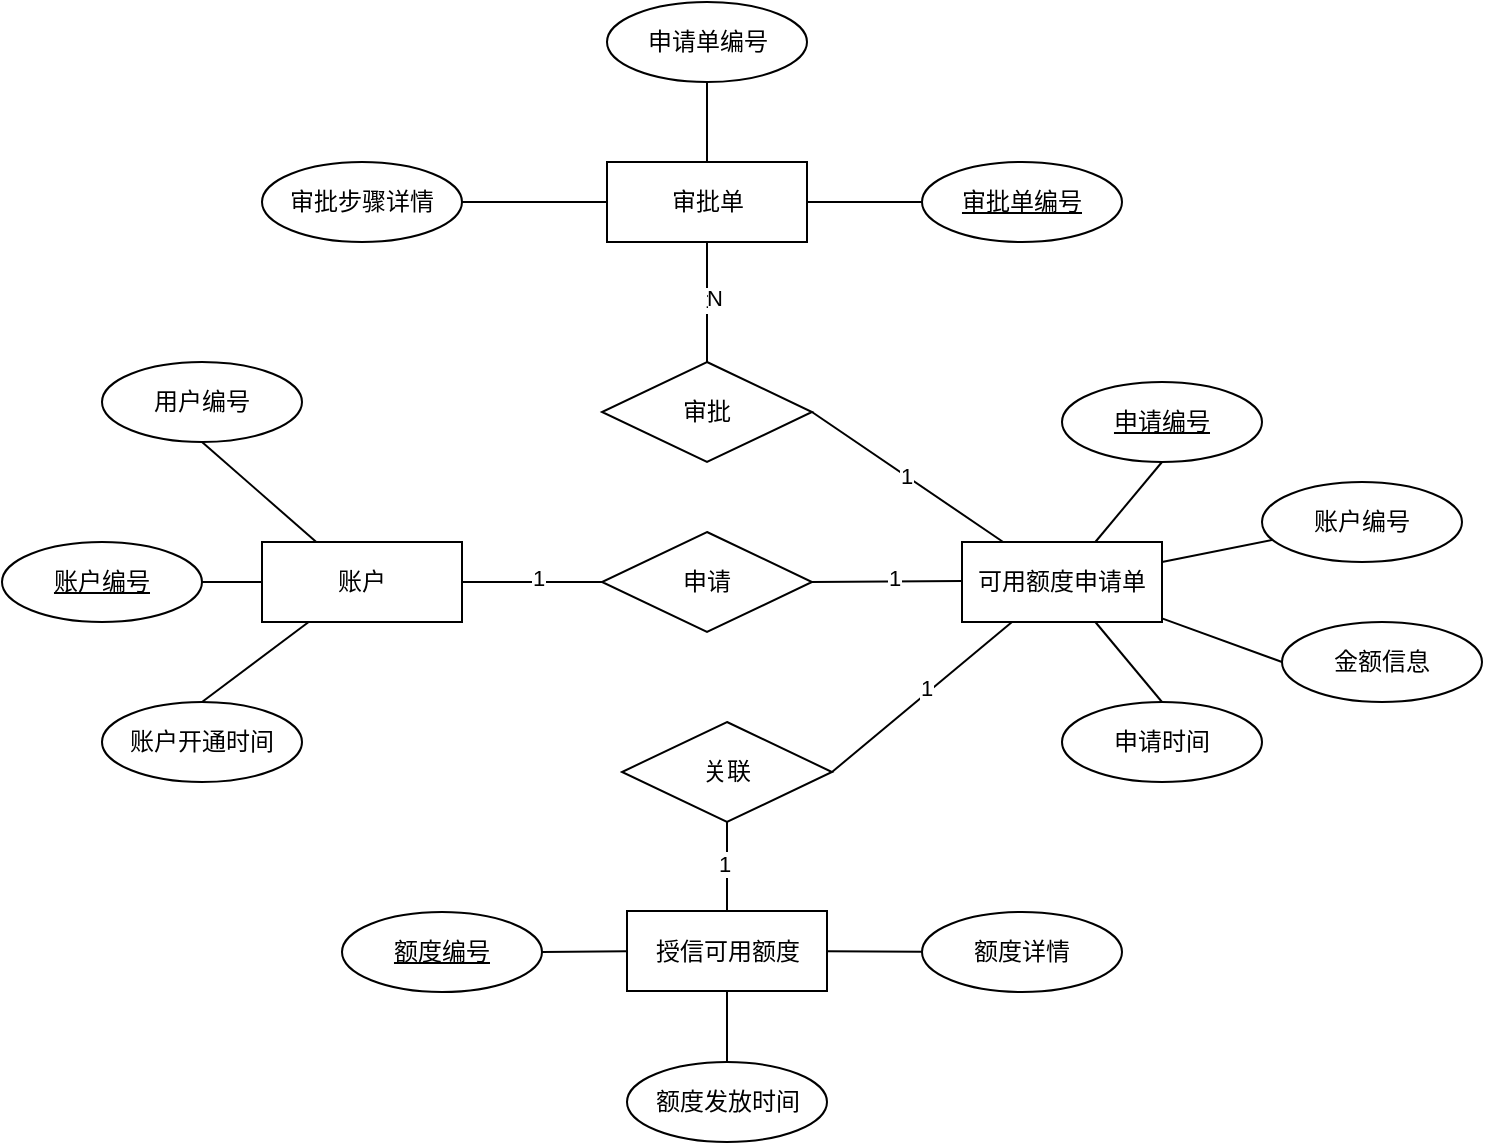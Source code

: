 <mxfile version="21.6.5" type="github">
  <diagram name="第 1 页" id="9d33gwWQQcH8hecTl52N">
    <mxGraphModel dx="1166" dy="775" grid="1" gridSize="10" guides="1" tooltips="1" connect="1" arrows="1" fold="1" page="1" pageScale="1" pageWidth="827" pageHeight="1169" math="0" shadow="0">
      <root>
        <mxCell id="0" />
        <mxCell id="1" parent="0" />
        <mxCell id="XQy_HkMN9JwdEgIl_gGs-6" style="rounded=0;orthogonalLoop=1;jettySize=auto;html=1;entryX=0.5;entryY=1;entryDx=0;entryDy=0;endArrow=none;endFill=0;" edge="1" parent="1" source="XQy_HkMN9JwdEgIl_gGs-1" target="XQy_HkMN9JwdEgIl_gGs-2">
          <mxGeometry relative="1" as="geometry" />
        </mxCell>
        <mxCell id="XQy_HkMN9JwdEgIl_gGs-7" style="rounded=0;orthogonalLoop=1;jettySize=auto;html=1;entryX=1;entryY=0.5;entryDx=0;entryDy=0;endArrow=none;endFill=0;" edge="1" parent="1" source="XQy_HkMN9JwdEgIl_gGs-1" target="XQy_HkMN9JwdEgIl_gGs-3">
          <mxGeometry relative="1" as="geometry" />
        </mxCell>
        <mxCell id="XQy_HkMN9JwdEgIl_gGs-8" style="rounded=0;orthogonalLoop=1;jettySize=auto;html=1;entryX=0.5;entryY=0;entryDx=0;entryDy=0;endArrow=none;endFill=0;" edge="1" parent="1" source="XQy_HkMN9JwdEgIl_gGs-1" target="XQy_HkMN9JwdEgIl_gGs-5">
          <mxGeometry relative="1" as="geometry" />
        </mxCell>
        <mxCell id="XQy_HkMN9JwdEgIl_gGs-1" value="账户" style="whiteSpace=wrap;html=1;align=center;" vertex="1" parent="1">
          <mxGeometry x="170" y="400" width="100" height="40" as="geometry" />
        </mxCell>
        <mxCell id="XQy_HkMN9JwdEgIl_gGs-2" value="用户编号" style="ellipse;whiteSpace=wrap;html=1;align=center;" vertex="1" parent="1">
          <mxGeometry x="90" y="310" width="100" height="40" as="geometry" />
        </mxCell>
        <mxCell id="XQy_HkMN9JwdEgIl_gGs-3" value="账户编号" style="ellipse;whiteSpace=wrap;html=1;align=center;fontStyle=4;" vertex="1" parent="1">
          <mxGeometry x="40" y="400" width="100" height="40" as="geometry" />
        </mxCell>
        <mxCell id="XQy_HkMN9JwdEgIl_gGs-5" value="账户开通时间" style="ellipse;whiteSpace=wrap;html=1;align=center;" vertex="1" parent="1">
          <mxGeometry x="90" y="480" width="100" height="40" as="geometry" />
        </mxCell>
        <mxCell id="XQy_HkMN9JwdEgIl_gGs-9" value="申请" style="shape=rhombus;perimeter=rhombusPerimeter;whiteSpace=wrap;html=1;align=center;" vertex="1" parent="1">
          <mxGeometry x="340" y="395" width="105" height="50" as="geometry" />
        </mxCell>
        <mxCell id="XQy_HkMN9JwdEgIl_gGs-11" value="" style="endArrow=none;html=1;rounded=0;entryX=1;entryY=0.5;entryDx=0;entryDy=0;" edge="1" parent="1" source="XQy_HkMN9JwdEgIl_gGs-9" target="XQy_HkMN9JwdEgIl_gGs-1">
          <mxGeometry relative="1" as="geometry">
            <mxPoint x="320" y="490" as="sourcePoint" />
            <mxPoint x="480" y="490" as="targetPoint" />
          </mxGeometry>
        </mxCell>
        <mxCell id="XQy_HkMN9JwdEgIl_gGs-14" value="1" style="edgeLabel;html=1;align=center;verticalAlign=middle;resizable=0;points=[];" vertex="1" connectable="0" parent="XQy_HkMN9JwdEgIl_gGs-11">
          <mxGeometry x="-0.076" y="-2" relative="1" as="geometry">
            <mxPoint as="offset" />
          </mxGeometry>
        </mxCell>
        <mxCell id="XQy_HkMN9JwdEgIl_gGs-18" style="rounded=0;orthogonalLoop=1;jettySize=auto;html=1;entryX=0.5;entryY=1;entryDx=0;entryDy=0;endArrow=none;endFill=0;" edge="1" parent="1" source="XQy_HkMN9JwdEgIl_gGs-15" target="XQy_HkMN9JwdEgIl_gGs-16">
          <mxGeometry relative="1" as="geometry" />
        </mxCell>
        <mxCell id="XQy_HkMN9JwdEgIl_gGs-19" style="rounded=0;orthogonalLoop=1;jettySize=auto;html=1;endArrow=none;endFill=0;" edge="1" parent="1" source="XQy_HkMN9JwdEgIl_gGs-15" target="XQy_HkMN9JwdEgIl_gGs-17">
          <mxGeometry relative="1" as="geometry" />
        </mxCell>
        <mxCell id="XQy_HkMN9JwdEgIl_gGs-21" style="rounded=0;orthogonalLoop=1;jettySize=auto;html=1;entryX=0.5;entryY=0;entryDx=0;entryDy=0;endArrow=none;endFill=0;" edge="1" parent="1" source="XQy_HkMN9JwdEgIl_gGs-15" target="XQy_HkMN9JwdEgIl_gGs-20">
          <mxGeometry relative="1" as="geometry" />
        </mxCell>
        <mxCell id="XQy_HkMN9JwdEgIl_gGs-28" style="rounded=0;orthogonalLoop=1;jettySize=auto;html=1;entryX=0;entryY=0.5;entryDx=0;entryDy=0;endArrow=none;endFill=0;" edge="1" parent="1" source="XQy_HkMN9JwdEgIl_gGs-15" target="XQy_HkMN9JwdEgIl_gGs-27">
          <mxGeometry relative="1" as="geometry" />
        </mxCell>
        <mxCell id="XQy_HkMN9JwdEgIl_gGs-32" style="rounded=0;orthogonalLoop=1;jettySize=auto;html=1;entryX=1;entryY=0.5;entryDx=0;entryDy=0;endArrow=none;endFill=0;" edge="1" parent="1" source="XQy_HkMN9JwdEgIl_gGs-15" target="XQy_HkMN9JwdEgIl_gGs-31">
          <mxGeometry relative="1" as="geometry" />
        </mxCell>
        <mxCell id="XQy_HkMN9JwdEgIl_gGs-33" value="1" style="edgeLabel;html=1;align=center;verticalAlign=middle;resizable=0;points=[];" vertex="1" connectable="0" parent="XQy_HkMN9JwdEgIl_gGs-32">
          <mxGeometry x="0.014" relative="1" as="geometry">
            <mxPoint as="offset" />
          </mxGeometry>
        </mxCell>
        <mxCell id="XQy_HkMN9JwdEgIl_gGs-15" value="可用额度申请单" style="whiteSpace=wrap;html=1;align=center;" vertex="1" parent="1">
          <mxGeometry x="520" y="400" width="100" height="40" as="geometry" />
        </mxCell>
        <mxCell id="XQy_HkMN9JwdEgIl_gGs-16" value="申请编号" style="ellipse;whiteSpace=wrap;html=1;align=center;fontStyle=4;" vertex="1" parent="1">
          <mxGeometry x="570" y="320" width="100" height="40" as="geometry" />
        </mxCell>
        <mxCell id="XQy_HkMN9JwdEgIl_gGs-17" value="账户编号" style="ellipse;whiteSpace=wrap;html=1;align=center;" vertex="1" parent="1">
          <mxGeometry x="670" y="370" width="100" height="40" as="geometry" />
        </mxCell>
        <mxCell id="XQy_HkMN9JwdEgIl_gGs-20" value="申请时间" style="ellipse;whiteSpace=wrap;html=1;align=center;" vertex="1" parent="1">
          <mxGeometry x="570" y="480" width="100" height="40" as="geometry" />
        </mxCell>
        <mxCell id="XQy_HkMN9JwdEgIl_gGs-24" value="" style="endArrow=none;html=1;rounded=0;entryX=1;entryY=0.5;entryDx=0;entryDy=0;" edge="1" parent="1" target="XQy_HkMN9JwdEgIl_gGs-9">
          <mxGeometry relative="1" as="geometry">
            <mxPoint x="520" y="419.5" as="sourcePoint" />
            <mxPoint x="450" y="419.5" as="targetPoint" />
          </mxGeometry>
        </mxCell>
        <mxCell id="XQy_HkMN9JwdEgIl_gGs-25" value="1" style="edgeLabel;html=1;align=center;verticalAlign=middle;resizable=0;points=[];" vertex="1" connectable="0" parent="XQy_HkMN9JwdEgIl_gGs-24">
          <mxGeometry x="-0.076" y="-2" relative="1" as="geometry">
            <mxPoint as="offset" />
          </mxGeometry>
        </mxCell>
        <mxCell id="XQy_HkMN9JwdEgIl_gGs-27" value="金额信息" style="ellipse;whiteSpace=wrap;html=1;align=center;" vertex="1" parent="1">
          <mxGeometry x="680" y="440" width="100" height="40" as="geometry" />
        </mxCell>
        <mxCell id="XQy_HkMN9JwdEgIl_gGs-38" style="rounded=0;orthogonalLoop=1;jettySize=auto;html=1;entryX=0;entryY=0.5;entryDx=0;entryDy=0;endArrow=none;endFill=0;" edge="1" parent="1" source="XQy_HkMN9JwdEgIl_gGs-29" target="XQy_HkMN9JwdEgIl_gGs-37">
          <mxGeometry relative="1" as="geometry" />
        </mxCell>
        <mxCell id="XQy_HkMN9JwdEgIl_gGs-41" style="rounded=0;orthogonalLoop=1;jettySize=auto;html=1;entryX=0.5;entryY=1;entryDx=0;entryDy=0;endArrow=none;endFill=0;" edge="1" parent="1" source="XQy_HkMN9JwdEgIl_gGs-29" target="XQy_HkMN9JwdEgIl_gGs-40">
          <mxGeometry relative="1" as="geometry" />
        </mxCell>
        <mxCell id="XQy_HkMN9JwdEgIl_gGs-43" style="rounded=0;orthogonalLoop=1;jettySize=auto;html=1;entryX=1;entryY=0.5;entryDx=0;entryDy=0;endArrow=none;endFill=0;" edge="1" parent="1" source="XQy_HkMN9JwdEgIl_gGs-29" target="XQy_HkMN9JwdEgIl_gGs-42">
          <mxGeometry relative="1" as="geometry" />
        </mxCell>
        <mxCell id="XQy_HkMN9JwdEgIl_gGs-29" value="审批单" style="whiteSpace=wrap;html=1;align=center;" vertex="1" parent="1">
          <mxGeometry x="342.5" y="210" width="100" height="40" as="geometry" />
        </mxCell>
        <mxCell id="XQy_HkMN9JwdEgIl_gGs-52" value="" style="rounded=0;orthogonalLoop=1;jettySize=auto;html=1;endArrow=none;endFill=0;" edge="1" parent="1" source="XQy_HkMN9JwdEgIl_gGs-30" target="XQy_HkMN9JwdEgIl_gGs-50">
          <mxGeometry relative="1" as="geometry" />
        </mxCell>
        <mxCell id="XQy_HkMN9JwdEgIl_gGs-55" value="" style="rounded=0;orthogonalLoop=1;jettySize=auto;html=1;endArrow=none;endFill=0;" edge="1" parent="1" source="XQy_HkMN9JwdEgIl_gGs-30" target="XQy_HkMN9JwdEgIl_gGs-54">
          <mxGeometry relative="1" as="geometry" />
        </mxCell>
        <mxCell id="XQy_HkMN9JwdEgIl_gGs-30" value="授信可用额度" style="whiteSpace=wrap;html=1;align=center;" vertex="1" parent="1">
          <mxGeometry x="352.5" y="584.5" width="100" height="40" as="geometry" />
        </mxCell>
        <mxCell id="XQy_HkMN9JwdEgIl_gGs-34" style="rounded=0;orthogonalLoop=1;jettySize=auto;html=1;entryX=0.5;entryY=1;entryDx=0;entryDy=0;endArrow=none;endFill=0;exitX=0.5;exitY=0;exitDx=0;exitDy=0;" edge="1" parent="1" source="XQy_HkMN9JwdEgIl_gGs-31" target="XQy_HkMN9JwdEgIl_gGs-29">
          <mxGeometry relative="1" as="geometry" />
        </mxCell>
        <mxCell id="XQy_HkMN9JwdEgIl_gGs-35" value="1" style="edgeLabel;html=1;align=center;verticalAlign=middle;resizable=0;points=[];" vertex="1" connectable="0" parent="XQy_HkMN9JwdEgIl_gGs-34">
          <mxGeometry x="0.052" y="-2" relative="1" as="geometry">
            <mxPoint x="-1" as="offset" />
          </mxGeometry>
        </mxCell>
        <mxCell id="XQy_HkMN9JwdEgIl_gGs-36" value="N" style="edgeLabel;html=1;align=center;verticalAlign=middle;resizable=0;points=[];" vertex="1" connectable="0" parent="XQy_HkMN9JwdEgIl_gGs-34">
          <mxGeometry x="0.062" y="-3" relative="1" as="geometry">
            <mxPoint as="offset" />
          </mxGeometry>
        </mxCell>
        <mxCell id="XQy_HkMN9JwdEgIl_gGs-31" value="审批" style="shape=rhombus;perimeter=rhombusPerimeter;whiteSpace=wrap;html=1;align=center;" vertex="1" parent="1">
          <mxGeometry x="340" y="310" width="105" height="50" as="geometry" />
        </mxCell>
        <mxCell id="XQy_HkMN9JwdEgIl_gGs-37" value="审批单编号" style="ellipse;whiteSpace=wrap;html=1;align=center;fontStyle=4;" vertex="1" parent="1">
          <mxGeometry x="500" y="210" width="100" height="40" as="geometry" />
        </mxCell>
        <mxCell id="XQy_HkMN9JwdEgIl_gGs-40" value="申请单编号" style="ellipse;whiteSpace=wrap;html=1;align=center;" vertex="1" parent="1">
          <mxGeometry x="342.5" y="130" width="100" height="40" as="geometry" />
        </mxCell>
        <mxCell id="XQy_HkMN9JwdEgIl_gGs-42" value="审批步骤详情" style="ellipse;whiteSpace=wrap;html=1;align=center;" vertex="1" parent="1">
          <mxGeometry x="170" y="210" width="100" height="40" as="geometry" />
        </mxCell>
        <mxCell id="XQy_HkMN9JwdEgIl_gGs-44" value="关联" style="shape=rhombus;perimeter=rhombusPerimeter;whiteSpace=wrap;html=1;align=center;" vertex="1" parent="1">
          <mxGeometry x="350" y="490" width="105" height="50" as="geometry" />
        </mxCell>
        <mxCell id="XQy_HkMN9JwdEgIl_gGs-45" value="" style="endArrow=none;html=1;rounded=0;entryX=1;entryY=0.5;entryDx=0;entryDy=0;exitX=0.25;exitY=1;exitDx=0;exitDy=0;" edge="1" parent="1" source="XQy_HkMN9JwdEgIl_gGs-15" target="XQy_HkMN9JwdEgIl_gGs-44">
          <mxGeometry relative="1" as="geometry">
            <mxPoint x="530" y="429.5" as="sourcePoint" />
            <mxPoint x="455" y="430" as="targetPoint" />
          </mxGeometry>
        </mxCell>
        <mxCell id="XQy_HkMN9JwdEgIl_gGs-46" value="1" style="edgeLabel;html=1;align=center;verticalAlign=middle;resizable=0;points=[];" vertex="1" connectable="0" parent="XQy_HkMN9JwdEgIl_gGs-45">
          <mxGeometry x="-0.076" y="-2" relative="1" as="geometry">
            <mxPoint as="offset" />
          </mxGeometry>
        </mxCell>
        <mxCell id="XQy_HkMN9JwdEgIl_gGs-47" value="" style="endArrow=none;html=1;rounded=0;entryX=0.5;entryY=0;entryDx=0;entryDy=0;exitX=0.5;exitY=1;exitDx=0;exitDy=0;" edge="1" parent="1" source="XQy_HkMN9JwdEgIl_gGs-44" target="XQy_HkMN9JwdEgIl_gGs-30">
          <mxGeometry relative="1" as="geometry">
            <mxPoint x="555" y="450" as="sourcePoint" />
            <mxPoint x="465" y="525" as="targetPoint" />
          </mxGeometry>
        </mxCell>
        <mxCell id="XQy_HkMN9JwdEgIl_gGs-48" value="1" style="edgeLabel;html=1;align=center;verticalAlign=middle;resizable=0;points=[];" vertex="1" connectable="0" parent="XQy_HkMN9JwdEgIl_gGs-47">
          <mxGeometry x="-0.076" y="-2" relative="1" as="geometry">
            <mxPoint as="offset" />
          </mxGeometry>
        </mxCell>
        <mxCell id="XQy_HkMN9JwdEgIl_gGs-51" value="" style="rounded=0;orthogonalLoop=1;jettySize=auto;html=1;endArrow=none;endFill=0;" edge="1" parent="1" source="XQy_HkMN9JwdEgIl_gGs-49" target="XQy_HkMN9JwdEgIl_gGs-30">
          <mxGeometry relative="1" as="geometry" />
        </mxCell>
        <mxCell id="XQy_HkMN9JwdEgIl_gGs-49" value="额度编号" style="ellipse;whiteSpace=wrap;html=1;align=center;fontStyle=4;" vertex="1" parent="1">
          <mxGeometry x="210" y="585" width="100" height="40" as="geometry" />
        </mxCell>
        <mxCell id="XQy_HkMN9JwdEgIl_gGs-50" value="额度详情" style="ellipse;whiteSpace=wrap;html=1;align=center;" vertex="1" parent="1">
          <mxGeometry x="500" y="585" width="100" height="40" as="geometry" />
        </mxCell>
        <mxCell id="XQy_HkMN9JwdEgIl_gGs-54" value="额度发放时间" style="ellipse;whiteSpace=wrap;html=1;align=center;" vertex="1" parent="1">
          <mxGeometry x="352.5" y="660" width="100" height="40" as="geometry" />
        </mxCell>
      </root>
    </mxGraphModel>
  </diagram>
</mxfile>
